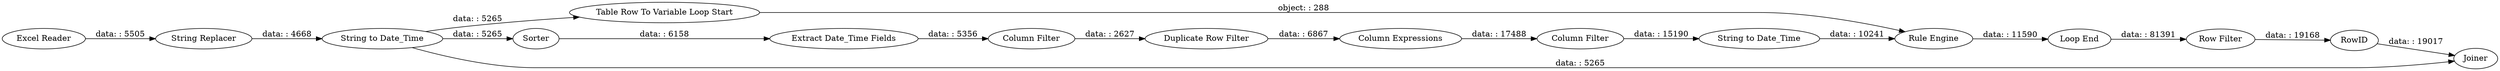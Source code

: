 digraph {
	"-6224157328772876903_1" [label="Excel Reader"]
	"-6224157328772876903_7" [label="String Replacer"]
	"-6224157328772876903_11" [label="Loop End"]
	"-6224157328772876903_29" [label="Column Expressions"]
	"-6224157328772876903_30" [label="Column Filter"]
	"-6224157328772876903_16" [label="Extract Date_Time Fields"]
	"-6224157328772876903_17" [label="Column Filter"]
	"-6224157328772876903_31" [label="String to Date_Time"]
	"-6224157328772876903_9" [label="Table Row To Variable Loop Start"]
	"-6224157328772876903_18" [label="Duplicate Row Filter"]
	"-6224157328772876903_32" [label=RowID]
	"-6224157328772876903_15" [label=Sorter]
	"-6224157328772876903_34" [label="Rule Engine"]
	"-6224157328772876903_33" [label=Joiner]
	"-6224157328772876903_14" [label="Row Filter"]
	"-6224157328772876903_6" [label="String to Date_Time"]
	"-6224157328772876903_32" -> "-6224157328772876903_33" [label="data: : 19017"]
	"-6224157328772876903_6" -> "-6224157328772876903_9" [label="data: : 5265"]
	"-6224157328772876903_17" -> "-6224157328772876903_18" [label="data: : 2627"]
	"-6224157328772876903_18" -> "-6224157328772876903_29" [label="data: : 6867"]
	"-6224157328772876903_6" -> "-6224157328772876903_15" [label="data: : 5265"]
	"-6224157328772876903_14" -> "-6224157328772876903_32" [label="data: : 19168"]
	"-6224157328772876903_30" -> "-6224157328772876903_31" [label="data: : 15190"]
	"-6224157328772876903_9" -> "-6224157328772876903_34" [label="object: : 288"]
	"-6224157328772876903_15" -> "-6224157328772876903_16" [label="data: : 6158"]
	"-6224157328772876903_31" -> "-6224157328772876903_34" [label="data: : 10241"]
	"-6224157328772876903_7" -> "-6224157328772876903_6" [label="data: : 4668"]
	"-6224157328772876903_1" -> "-6224157328772876903_7" [label="data: : 5505"]
	"-6224157328772876903_6" -> "-6224157328772876903_33" [label="data: : 5265"]
	"-6224157328772876903_29" -> "-6224157328772876903_30" [label="data: : 17488"]
	"-6224157328772876903_16" -> "-6224157328772876903_17" [label="data: : 5356"]
	"-6224157328772876903_11" -> "-6224157328772876903_14" [label="data: : 81391"]
	"-6224157328772876903_34" -> "-6224157328772876903_11" [label="data: : 11590"]
	rankdir=LR
}
